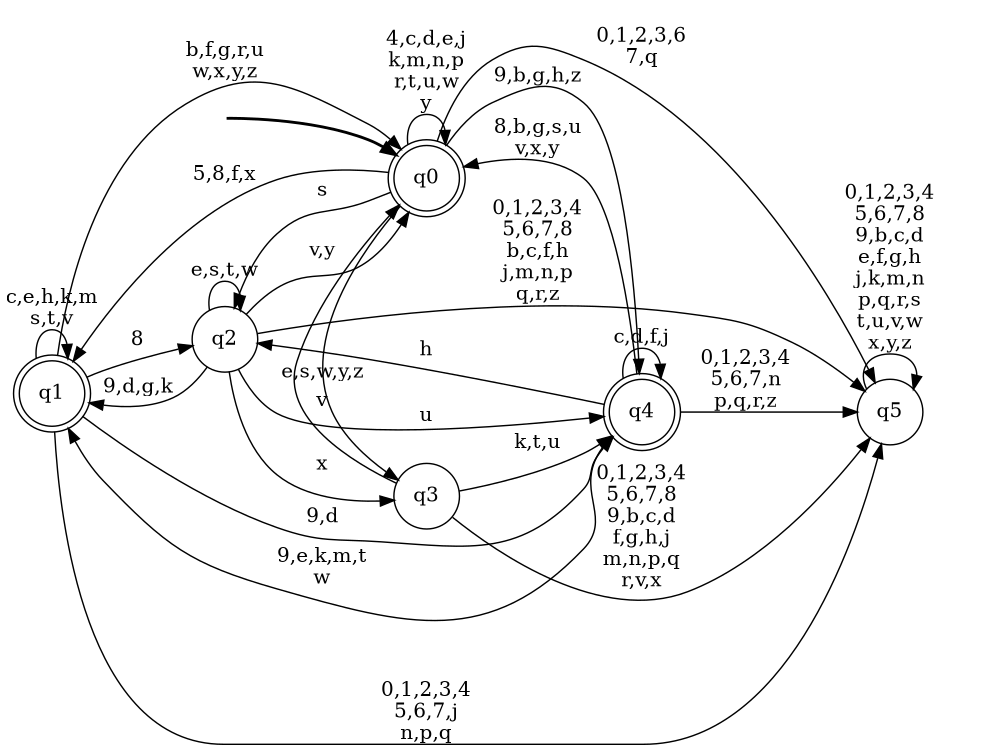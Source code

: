 digraph BlueStar {
__start0 [style = invis, shape = none, label = "", width = 0, height = 0];

rankdir=LR;
size="8,5";

s0 [style="rounded,filled", color="black", fillcolor="white" shape="doublecircle", label="q0"];
s1 [style="rounded,filled", color="black", fillcolor="white" shape="doublecircle", label="q1"];
s2 [style="filled", color="black", fillcolor="white" shape="circle", label="q2"];
s3 [style="filled", color="black", fillcolor="white" shape="circle", label="q3"];
s4 [style="rounded,filled", color="black", fillcolor="white" shape="doublecircle", label="q4"];
s5 [style="filled", color="black", fillcolor="white" shape="circle", label="q5"];
subgraph cluster_main { 
	graph [pad=".75", ranksep="0.15", nodesep="0.15"];
	 style=invis; 
	__start0 -> s0 [penwidth=2];
}
s0 -> s0 [label="4,c,d,e,j\nk,m,n,p\nr,t,u,w\ny"];
s0 -> s1 [label="5,8,f,x"];
s0 -> s2 [label="s"];
s0 -> s3 [label="v"];
s0 -> s4 [label="9,b,g,h,z"];
s0 -> s5 [label="0,1,2,3,6\n7,q"];
s1 -> s0 [label="b,f,g,r,u\nw,x,y,z"];
s1 -> s1 [label="c,e,h,k,m\ns,t,v"];
s1 -> s2 [label="8"];
s1 -> s4 [label="9,d"];
s1 -> s5 [label="0,1,2,3,4\n5,6,7,j\nn,p,q"];
s2 -> s0 [label="v,y"];
s2 -> s1 [label="9,d,g,k"];
s2 -> s2 [label="e,s,t,w"];
s2 -> s3 [label="x"];
s2 -> s4 [label="u"];
s2 -> s5 [label="0,1,2,3,4\n5,6,7,8\nb,c,f,h\nj,m,n,p\nq,r,z"];
s3 -> s0 [label="e,s,w,y,z"];
s3 -> s4 [label="k,t,u"];
s3 -> s5 [label="0,1,2,3,4\n5,6,7,8\n9,b,c,d\nf,g,h,j\nm,n,p,q\nr,v,x"];
s4 -> s0 [label="8,b,g,s,u\nv,x,y"];
s4 -> s1 [label="9,e,k,m,t\nw"];
s4 -> s2 [label="h"];
s4 -> s4 [label="c,d,f,j"];
s4 -> s5 [label="0,1,2,3,4\n5,6,7,n\np,q,r,z"];
s5 -> s5 [label="0,1,2,3,4\n5,6,7,8\n9,b,c,d\ne,f,g,h\nj,k,m,n\np,q,r,s\nt,u,v,w\nx,y,z"];

}